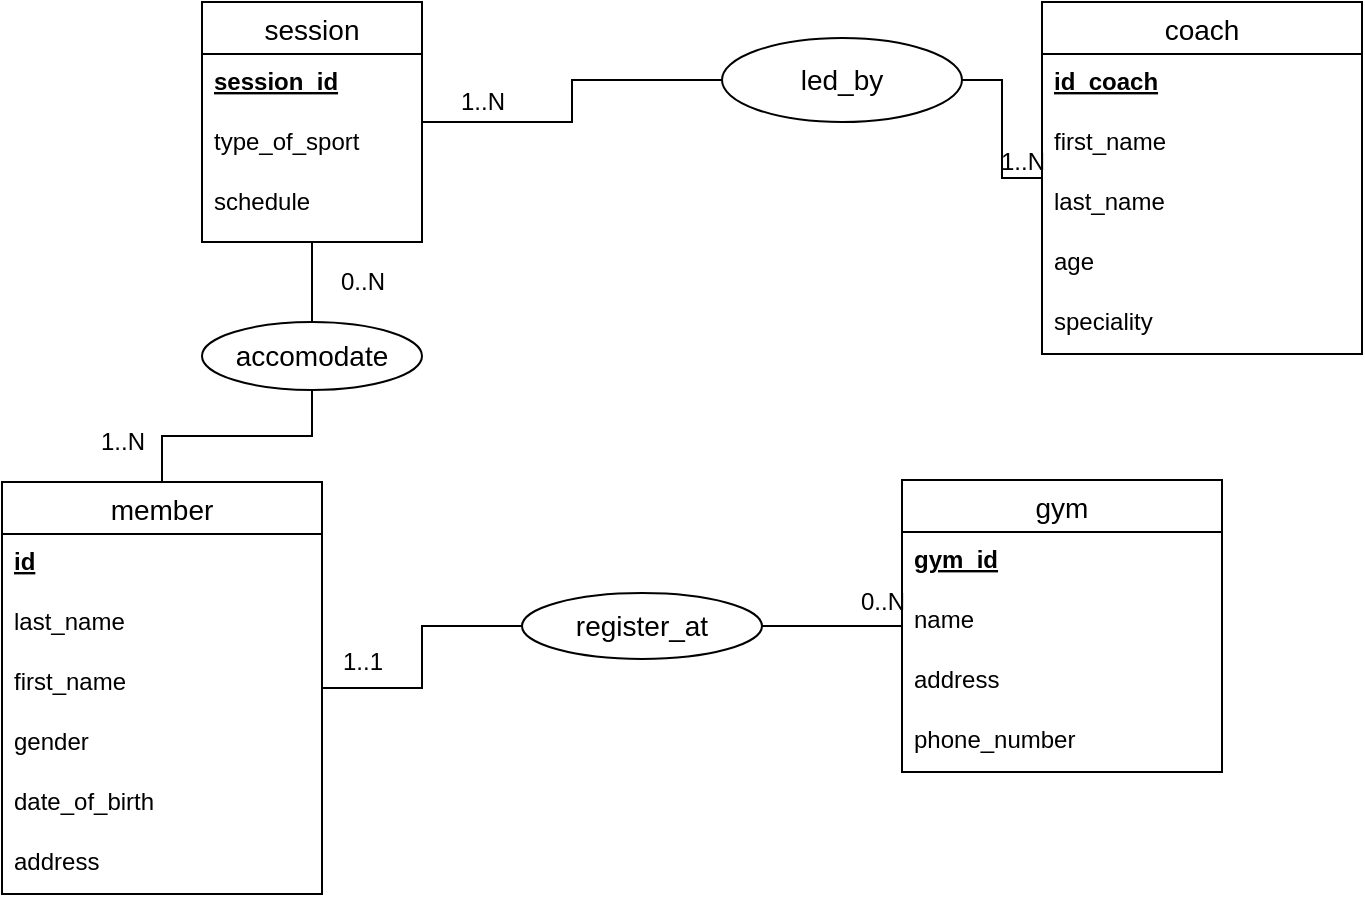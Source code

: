 <mxfile version="13.11.0" type="device"><diagram id="R2lEEEUBdFMjLlhIrx00" name="Page-1"><mxGraphModel dx="1038" dy="556" grid="1" gridSize="10" guides="1" tooltips="1" connect="1" arrows="1" fold="1" page="1" pageScale="1" pageWidth="850" pageHeight="1100" math="0" shadow="0" extFonts="Permanent Marker^https://fonts.googleapis.com/css?family=Permanent+Marker"><root><mxCell id="0"/><mxCell id="1" parent="0"/><mxCell id="JUCsCDN4QndZIkvFRSAl-10" value="" style="edgeStyle=orthogonalEdgeStyle;rounded=0;orthogonalLoop=1;jettySize=auto;html=1;endArrow=none;endFill=0;" edge="1" parent="1" source="JUCsCDN4QndZIkvFRSAl-1" target="JUCsCDN4QndZIkvFRSAl-9"><mxGeometry relative="1" as="geometry"/></mxCell><mxCell id="JUCsCDN4QndZIkvFRSAl-54" value="" style="edgeStyle=orthogonalEdgeStyle;rounded=0;orthogonalLoop=1;jettySize=auto;html=1;endArrow=none;endFill=0;" edge="1" parent="1" source="JUCsCDN4QndZIkvFRSAl-1" target="JUCsCDN4QndZIkvFRSAl-53"><mxGeometry relative="1" as="geometry"/></mxCell><mxCell id="JUCsCDN4QndZIkvFRSAl-56" value="" style="edgeStyle=orthogonalEdgeStyle;rounded=0;orthogonalLoop=1;jettySize=auto;html=1;endArrow=none;endFill=0;" edge="1" parent="1" source="JUCsCDN4QndZIkvFRSAl-1" target="JUCsCDN4QndZIkvFRSAl-53"><mxGeometry relative="1" as="geometry"/></mxCell><mxCell id="JUCsCDN4QndZIkvFRSAl-57" value="" style="edgeStyle=orthogonalEdgeStyle;rounded=0;orthogonalLoop=1;jettySize=auto;html=1;endArrow=none;endFill=0;" edge="1" parent="1" source="JUCsCDN4QndZIkvFRSAl-1" target="JUCsCDN4QndZIkvFRSAl-53"><mxGeometry relative="1" as="geometry"/></mxCell><mxCell id="JUCsCDN4QndZIkvFRSAl-1" value="member" style="swimlane;fontStyle=0;childLayout=stackLayout;horizontal=1;startSize=26;horizontalStack=0;resizeParent=1;resizeParentMax=0;resizeLast=0;collapsible=1;marginBottom=0;align=center;fontSize=14;" vertex="1" parent="1"><mxGeometry x="60" y="280" width="160" height="206" as="geometry"><mxRectangle x="75" y="264" width="80" height="26" as="alternateBounds"/></mxGeometry></mxCell><mxCell id="JUCsCDN4QndZIkvFRSAl-2" value="id" style="text;strokeColor=none;fillColor=none;spacingLeft=4;spacingRight=4;overflow=hidden;rotatable=0;points=[[0,0.5],[1,0.5]];portConstraint=eastwest;fontSize=12;fontStyle=5" vertex="1" parent="JUCsCDN4QndZIkvFRSAl-1"><mxGeometry y="26" width="160" height="30" as="geometry"/></mxCell><mxCell id="JUCsCDN4QndZIkvFRSAl-8" value="last_name" style="text;strokeColor=none;fillColor=none;spacingLeft=4;spacingRight=4;overflow=hidden;rotatable=0;points=[[0,0.5],[1,0.5]];portConstraint=eastwest;fontSize=12;fontStyle=0" vertex="1" parent="JUCsCDN4QndZIkvFRSAl-1"><mxGeometry y="56" width="160" height="30" as="geometry"/></mxCell><mxCell id="JUCsCDN4QndZIkvFRSAl-3" value="first_name" style="text;strokeColor=none;fillColor=none;spacingLeft=4;spacingRight=4;overflow=hidden;rotatable=0;points=[[0,0.5],[1,0.5]];portConstraint=eastwest;fontSize=12;" vertex="1" parent="JUCsCDN4QndZIkvFRSAl-1"><mxGeometry y="86" width="160" height="30" as="geometry"/></mxCell><mxCell id="JUCsCDN4QndZIkvFRSAl-4" value="gender&#10;" style="text;strokeColor=none;fillColor=none;spacingLeft=4;spacingRight=4;overflow=hidden;rotatable=0;points=[[0,0.5],[1,0.5]];portConstraint=eastwest;fontSize=12;verticalAlign=top;" vertex="1" parent="JUCsCDN4QndZIkvFRSAl-1"><mxGeometry y="116" width="160" height="30" as="geometry"/></mxCell><mxCell id="JUCsCDN4QndZIkvFRSAl-15" value="date_of_birth" style="text;strokeColor=none;fillColor=none;spacingLeft=4;spacingRight=4;overflow=hidden;rotatable=0;points=[[0,0.5],[1,0.5]];portConstraint=eastwest;fontSize=12;verticalAlign=top;" vertex="1" parent="JUCsCDN4QndZIkvFRSAl-1"><mxGeometry y="146" width="160" height="30" as="geometry"/></mxCell><mxCell id="JUCsCDN4QndZIkvFRSAl-16" value="address" style="text;strokeColor=none;fillColor=none;spacingLeft=4;spacingRight=4;overflow=hidden;rotatable=0;points=[[0,0.5],[1,0.5]];portConstraint=eastwest;fontSize=12;verticalAlign=top;" vertex="1" parent="JUCsCDN4QndZIkvFRSAl-1"><mxGeometry y="176" width="160" height="30" as="geometry"/></mxCell><mxCell id="JUCsCDN4QndZIkvFRSAl-9" value="register_at" style="ellipse;whiteSpace=wrap;html=1;fontSize=14;fontStyle=0;startSize=26;" vertex="1" parent="1"><mxGeometry x="320" y="335.5" width="120" height="33" as="geometry"/></mxCell><mxCell id="JUCsCDN4QndZIkvFRSAl-48" value="" style="edgeStyle=orthogonalEdgeStyle;rounded=0;orthogonalLoop=1;jettySize=auto;html=1;endArrow=none;endFill=0;" edge="1" parent="1" source="JUCsCDN4QndZIkvFRSAl-11" target="JUCsCDN4QndZIkvFRSAl-9"><mxGeometry relative="1" as="geometry"/></mxCell><mxCell id="JUCsCDN4QndZIkvFRSAl-11" value="gym" style="swimlane;fontStyle=0;childLayout=stackLayout;horizontal=1;startSize=26;horizontalStack=0;resizeParent=1;resizeParentMax=0;resizeLast=0;collapsible=1;marginBottom=0;align=center;fontSize=14;" vertex="1" parent="1"><mxGeometry x="510" y="279" width="160" height="146" as="geometry"/></mxCell><mxCell id="JUCsCDN4QndZIkvFRSAl-12" value="gym_id" style="text;strokeColor=none;fillColor=none;spacingLeft=4;spacingRight=4;overflow=hidden;rotatable=0;points=[[0,0.5],[1,0.5]];portConstraint=eastwest;fontSize=12;fontStyle=5" vertex="1" parent="JUCsCDN4QndZIkvFRSAl-11"><mxGeometry y="26" width="160" height="30" as="geometry"/></mxCell><mxCell id="JUCsCDN4QndZIkvFRSAl-35" value="name" style="text;strokeColor=none;fillColor=none;spacingLeft=4;spacingRight=4;overflow=hidden;rotatable=0;points=[[0,0.5],[1,0.5]];portConstraint=eastwest;fontSize=12;" vertex="1" parent="JUCsCDN4QndZIkvFRSAl-11"><mxGeometry y="56" width="160" height="30" as="geometry"/></mxCell><mxCell id="JUCsCDN4QndZIkvFRSAl-13" value="address" style="text;strokeColor=none;fillColor=none;spacingLeft=4;spacingRight=4;overflow=hidden;rotatable=0;points=[[0,0.5],[1,0.5]];portConstraint=eastwest;fontSize=12;" vertex="1" parent="JUCsCDN4QndZIkvFRSAl-11"><mxGeometry y="86" width="160" height="30" as="geometry"/></mxCell><mxCell id="JUCsCDN4QndZIkvFRSAl-14" value="phone_number " style="text;strokeColor=none;fillColor=none;spacingLeft=4;spacingRight=4;overflow=hidden;rotatable=0;points=[[0,0.5],[1,0.5]];portConstraint=eastwest;fontSize=12;" vertex="1" parent="JUCsCDN4QndZIkvFRSAl-11"><mxGeometry y="116" width="160" height="30" as="geometry"/></mxCell><mxCell id="JUCsCDN4QndZIkvFRSAl-46" value="" style="edgeStyle=orthogonalEdgeStyle;rounded=0;orthogonalLoop=1;jettySize=auto;html=1;endArrow=none;endFill=0;" edge="1" parent="1" source="JUCsCDN4QndZIkvFRSAl-30" target="JUCsCDN4QndZIkvFRSAl-45"><mxGeometry relative="1" as="geometry"/></mxCell><mxCell id="JUCsCDN4QndZIkvFRSAl-55" value="" style="edgeStyle=orthogonalEdgeStyle;rounded=0;orthogonalLoop=1;jettySize=auto;html=1;endArrow=none;endFill=0;" edge="1" parent="1" source="JUCsCDN4QndZIkvFRSAl-30" target="JUCsCDN4QndZIkvFRSAl-53"><mxGeometry relative="1" as="geometry"/></mxCell><mxCell id="JUCsCDN4QndZIkvFRSAl-30" value="session" style="swimlane;fontStyle=0;childLayout=stackLayout;horizontal=1;startSize=26;horizontalStack=0;resizeParent=1;resizeParentMax=0;resizeLast=0;collapsible=1;marginBottom=0;align=center;fontSize=14;" vertex="1" parent="1"><mxGeometry x="160" y="40" width="110" height="120" as="geometry"/></mxCell><mxCell id="JUCsCDN4QndZIkvFRSAl-31" value="session_id" style="text;strokeColor=none;fillColor=none;spacingLeft=4;spacingRight=4;overflow=hidden;rotatable=0;points=[[0,0.5],[1,0.5]];portConstraint=eastwest;fontSize=12;fontStyle=5" vertex="1" parent="JUCsCDN4QndZIkvFRSAl-30"><mxGeometry y="26" width="110" height="30" as="geometry"/></mxCell><mxCell id="JUCsCDN4QndZIkvFRSAl-34" value="type_of_sport" style="text;strokeColor=none;fillColor=none;spacingLeft=4;spacingRight=4;overflow=hidden;rotatable=0;points=[[0,0.5],[1,0.5]];portConstraint=eastwest;fontSize=12;" vertex="1" parent="JUCsCDN4QndZIkvFRSAl-30"><mxGeometry y="56" width="110" height="30" as="geometry"/></mxCell><mxCell id="JUCsCDN4QndZIkvFRSAl-32" value="schedule" style="text;strokeColor=none;fillColor=none;spacingLeft=4;spacingRight=4;overflow=hidden;rotatable=0;points=[[0,0.5],[1,0.5]];portConstraint=eastwest;fontSize=12;" vertex="1" parent="JUCsCDN4QndZIkvFRSAl-30"><mxGeometry y="86" width="110" height="34" as="geometry"/></mxCell><mxCell id="JUCsCDN4QndZIkvFRSAl-47" value="" style="edgeStyle=orthogonalEdgeStyle;rounded=0;orthogonalLoop=1;jettySize=auto;html=1;endArrow=none;endFill=0;" edge="1" parent="1" source="JUCsCDN4QndZIkvFRSAl-36" target="JUCsCDN4QndZIkvFRSAl-45"><mxGeometry relative="1" as="geometry"/></mxCell><mxCell id="JUCsCDN4QndZIkvFRSAl-36" value="coach" style="swimlane;fontStyle=0;childLayout=stackLayout;horizontal=1;startSize=26;horizontalStack=0;resizeParent=1;resizeParentMax=0;resizeLast=0;collapsible=1;marginBottom=0;align=center;fontSize=14;" vertex="1" parent="1"><mxGeometry x="580" y="40" width="160" height="176" as="geometry"/></mxCell><mxCell id="JUCsCDN4QndZIkvFRSAl-37" value="id_coach" style="text;strokeColor=none;fillColor=none;spacingLeft=4;spacingRight=4;overflow=hidden;rotatable=0;points=[[0,0.5],[1,0.5]];portConstraint=eastwest;fontSize=12;fontStyle=5" vertex="1" parent="JUCsCDN4QndZIkvFRSAl-36"><mxGeometry y="26" width="160" height="30" as="geometry"/></mxCell><mxCell id="JUCsCDN4QndZIkvFRSAl-38" value="first_name" style="text;strokeColor=none;fillColor=none;spacingLeft=4;spacingRight=4;overflow=hidden;rotatable=0;points=[[0,0.5],[1,0.5]];portConstraint=eastwest;fontSize=12;" vertex="1" parent="JUCsCDN4QndZIkvFRSAl-36"><mxGeometry y="56" width="160" height="30" as="geometry"/></mxCell><mxCell id="JUCsCDN4QndZIkvFRSAl-39" value="last_name" style="text;strokeColor=none;fillColor=none;spacingLeft=4;spacingRight=4;overflow=hidden;rotatable=0;points=[[0,0.5],[1,0.5]];portConstraint=eastwest;fontSize=12;" vertex="1" parent="JUCsCDN4QndZIkvFRSAl-36"><mxGeometry y="86" width="160" height="30" as="geometry"/></mxCell><mxCell id="JUCsCDN4QndZIkvFRSAl-40" value="age" style="text;strokeColor=none;fillColor=none;spacingLeft=4;spacingRight=4;overflow=hidden;rotatable=0;points=[[0,0.5],[1,0.5]];portConstraint=eastwest;fontSize=12;" vertex="1" parent="JUCsCDN4QndZIkvFRSAl-36"><mxGeometry y="116" width="160" height="30" as="geometry"/></mxCell><mxCell id="JUCsCDN4QndZIkvFRSAl-41" value="speciality" style="text;strokeColor=none;fillColor=none;spacingLeft=4;spacingRight=4;overflow=hidden;rotatable=0;points=[[0,0.5],[1,0.5]];portConstraint=eastwest;fontSize=12;" vertex="1" parent="JUCsCDN4QndZIkvFRSAl-36"><mxGeometry y="146" width="160" height="30" as="geometry"/></mxCell><mxCell id="JUCsCDN4QndZIkvFRSAl-45" value="led_by" style="ellipse;whiteSpace=wrap;html=1;fontSize=14;fontStyle=0;startSize=26;" vertex="1" parent="1"><mxGeometry x="420" y="58" width="120" height="42" as="geometry"/></mxCell><mxCell id="JUCsCDN4QndZIkvFRSAl-49" value="1..N" style="text;html=1;align=center;verticalAlign=middle;resizable=0;points=[];autosize=1;" vertex="1" parent="1"><mxGeometry x="280" y="80" width="40" height="20" as="geometry"/></mxCell><mxCell id="JUCsCDN4QndZIkvFRSAl-50" value="1..N" style="text;html=1;align=center;verticalAlign=middle;resizable=0;points=[];autosize=1;" vertex="1" parent="1"><mxGeometry x="550" y="110" width="40" height="20" as="geometry"/></mxCell><mxCell id="JUCsCDN4QndZIkvFRSAl-51" value="1..1" style="text;html=1;align=center;verticalAlign=middle;resizable=0;points=[];autosize=1;" vertex="1" parent="1"><mxGeometry x="220" y="360" width="40" height="20" as="geometry"/></mxCell><mxCell id="JUCsCDN4QndZIkvFRSAl-52" value="0..N" style="text;html=1;align=center;verticalAlign=middle;resizable=0;points=[];autosize=1;" vertex="1" parent="1"><mxGeometry x="480" y="330" width="40" height="20" as="geometry"/></mxCell><mxCell id="JUCsCDN4QndZIkvFRSAl-53" value="accomodate" style="ellipse;whiteSpace=wrap;html=1;fontSize=14;fontStyle=0;startSize=26;" vertex="1" parent="1"><mxGeometry x="160" y="200" width="110" height="34" as="geometry"/></mxCell><mxCell id="JUCsCDN4QndZIkvFRSAl-58" value="1..N" style="text;html=1;align=center;verticalAlign=middle;resizable=0;points=[];autosize=1;" vertex="1" parent="1"><mxGeometry x="100" y="250" width="40" height="20" as="geometry"/></mxCell><mxCell id="JUCsCDN4QndZIkvFRSAl-60" value="0..N" style="text;html=1;align=center;verticalAlign=middle;resizable=0;points=[];autosize=1;" vertex="1" parent="1"><mxGeometry x="220" y="170" width="40" height="20" as="geometry"/></mxCell></root></mxGraphModel></diagram></mxfile>